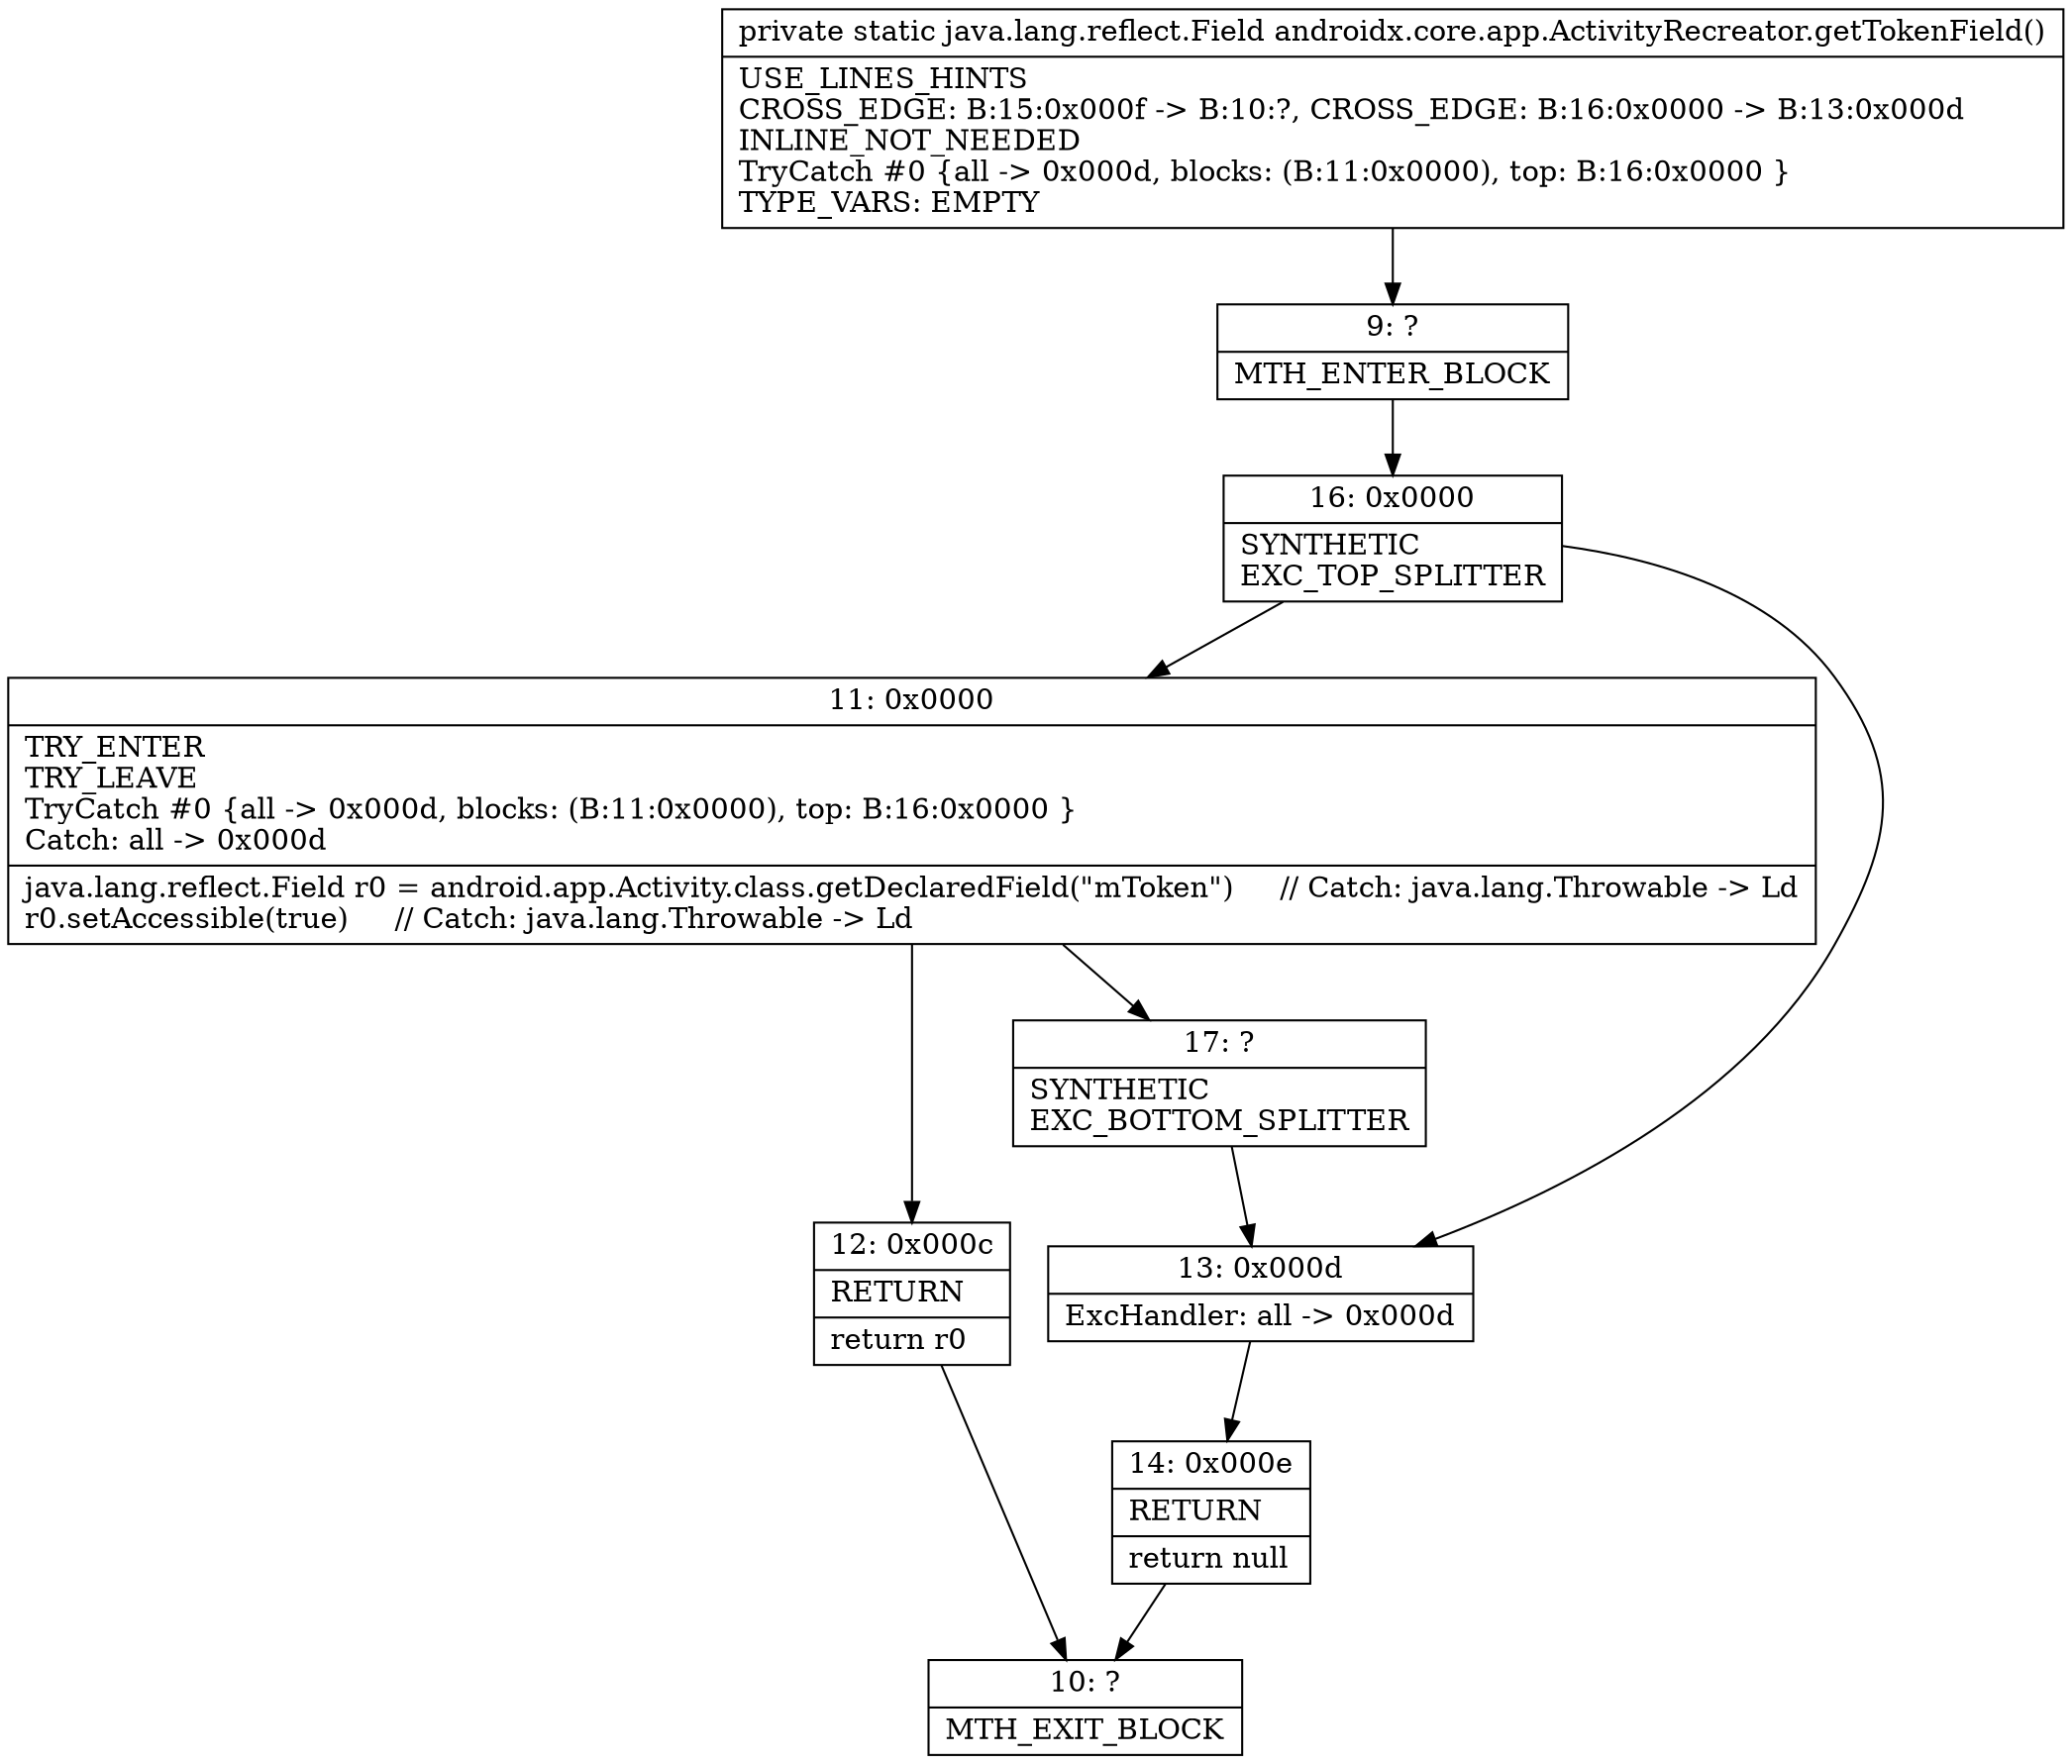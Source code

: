 digraph "CFG forandroidx.core.app.ActivityRecreator.getTokenField()Ljava\/lang\/reflect\/Field;" {
Node_9 [shape=record,label="{9\:\ ?|MTH_ENTER_BLOCK\l}"];
Node_16 [shape=record,label="{16\:\ 0x0000|SYNTHETIC\lEXC_TOP_SPLITTER\l}"];
Node_11 [shape=record,label="{11\:\ 0x0000|TRY_ENTER\lTRY_LEAVE\lTryCatch #0 \{all \-\> 0x000d, blocks: (B:11:0x0000), top: B:16:0x0000 \}\lCatch: all \-\> 0x000d\l|java.lang.reflect.Field r0 = android.app.Activity.class.getDeclaredField(\"mToken\")     \/\/ Catch: java.lang.Throwable \-\> Ld\lr0.setAccessible(true)     \/\/ Catch: java.lang.Throwable \-\> Ld\l}"];
Node_12 [shape=record,label="{12\:\ 0x000c|RETURN\l|return r0\l}"];
Node_10 [shape=record,label="{10\:\ ?|MTH_EXIT_BLOCK\l}"];
Node_17 [shape=record,label="{17\:\ ?|SYNTHETIC\lEXC_BOTTOM_SPLITTER\l}"];
Node_13 [shape=record,label="{13\:\ 0x000d|ExcHandler: all \-\> 0x000d\l}"];
Node_14 [shape=record,label="{14\:\ 0x000e|RETURN\l|return null\l}"];
MethodNode[shape=record,label="{private static java.lang.reflect.Field androidx.core.app.ActivityRecreator.getTokenField()  | USE_LINES_HINTS\lCROSS_EDGE: B:15:0x000f \-\> B:10:?, CROSS_EDGE: B:16:0x0000 \-\> B:13:0x000d\lINLINE_NOT_NEEDED\lTryCatch #0 \{all \-\> 0x000d, blocks: (B:11:0x0000), top: B:16:0x0000 \}\lTYPE_VARS: EMPTY\l}"];
MethodNode -> Node_9;Node_9 -> Node_16;
Node_16 -> Node_11;
Node_16 -> Node_13;
Node_11 -> Node_12;
Node_11 -> Node_17;
Node_12 -> Node_10;
Node_17 -> Node_13;
Node_13 -> Node_14;
Node_14 -> Node_10;
}

